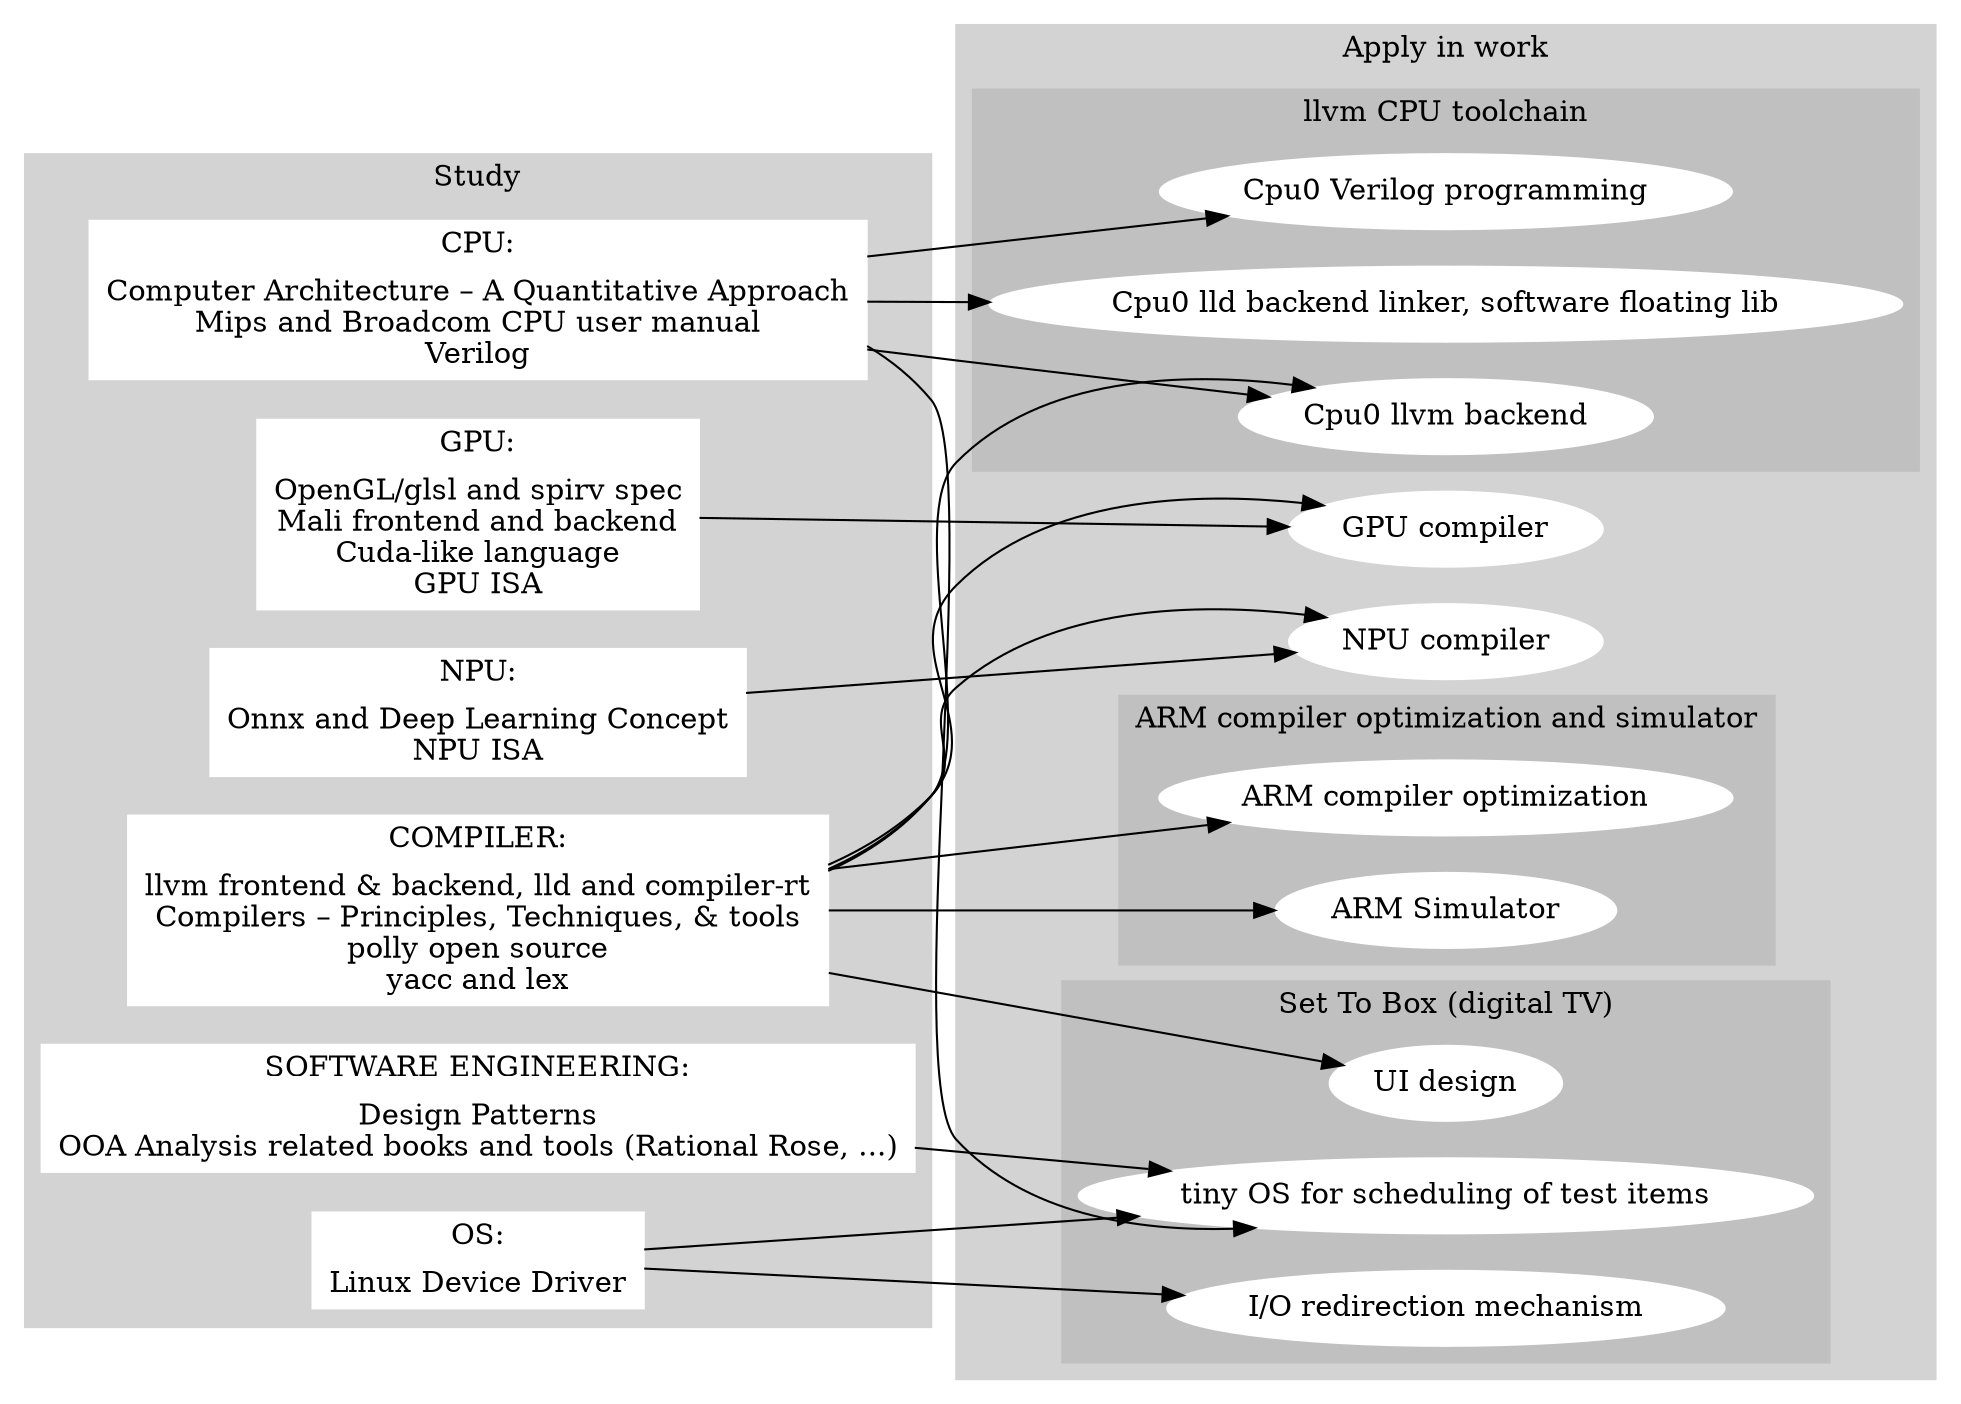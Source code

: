 // Free usage license, author: Chung-Shu Chen 陳鍾樞

digraph G {

  rankdir=LR;
  subgraph cluster_0 {
    style=filled;
    label = "Study";
    node [shape=record,style=filled,color=white]; CPU [label="CPU:|Computer Architecture – A Quantitative Approach\nMips and Broadcom CPU user manual\nVerilog"];
    node [shape=record,style=filled,color=white]; GPU [label="GPU:|OpenGL/glsl and spirv spec\nMali frontend and backend\nCuda-like language\nGPU ISA"];
    node [shape=record,style=filled,color=white]; NPU [label="NPU:|Onnx and Deep Learning Concept\nNPU ISA"];
    node [style=filled,color=white]; COMPILER [label="COMPILER:|llvm frontend & backend, lld and compiler-rt\nCompilers – Principles, Techniques, & tools\npolly open source\nyacc and lex"];
    node [style=filled,color=white]; OS [label="OS:|Linux Device Driver"]; 
    node [style=filled,color=white]; "SOFTWARE ENGINEERING" [label="SOFTWARE ENGINEERING:|Design Patterns\nOOA Analysis related books and tools (Rational Rose, ...)"]; 
    color=lightgrey;
  }
  subgraph cluster_1 {
    style=filled;
    color=lightgrey;
    label = "Apply in work";
    subgraph cluster_1_1 {
      color=gray;
      label = "llvm CPU toolchain";
      node [style=filled,color=white]; backend [label="Cpu0 llvm backend"];
      node [style=filled,color=white]; linker [label="Cpu0 lld backend linker, software floating lib"];
      node [style=filled,color=white]; verilog [label="Cpu0 Verilog programming"];
    }
    subgraph cluster_1_2 {
      color=gray;
      label = "ARM compiler optimization and simulator";
      node [style=filled,color=white]; armopt [label="ARM compiler optimization"];
      node [style=filled,color=white]; armsim [label="ARM Simulator"];
    }
    node [style=filled,color=white]; gpucompiler [label="GPU compiler"];
    node [style=filled,color=white]; npucompiler [label="NPU compiler"];
    subgraph cluster_1_3 {
      color=gray;
      label = "Set To Box (digital TV)";
      //node [style=filled,color=white]; codewarrior [label="Find the bug of Code Warrior's compiler"];
      node [style=filled,color=white]; tinyos [label="tiny OS for scheduling of test items"];
      node [style=filled,color=white]; ui [label="UI design"];
      node [style=filled,color=white]; io [label="I/O redirection mechanism"];
    }
  }
  CPU -> verilog;
  //CPU -> codewarrior;
  CPU -> tinyos;
  CPU -> backend;
  CPU -> linker;
  GPU -> gpucompiler;
  NPU -> npucompiler;
  COMPILER -> npucompiler;
  COMPILER -> backend;
  COMPILER -> gpucompiler;
  COMPILER -> armopt;
  COMPILER -> armsim;
  //COMPILER -> codewarrior;
  COMPILER -> ui;
  OS -> tinyos;
  OS -> io;
  "SOFTWARE ENGINEERING" -> tinyos;

}
